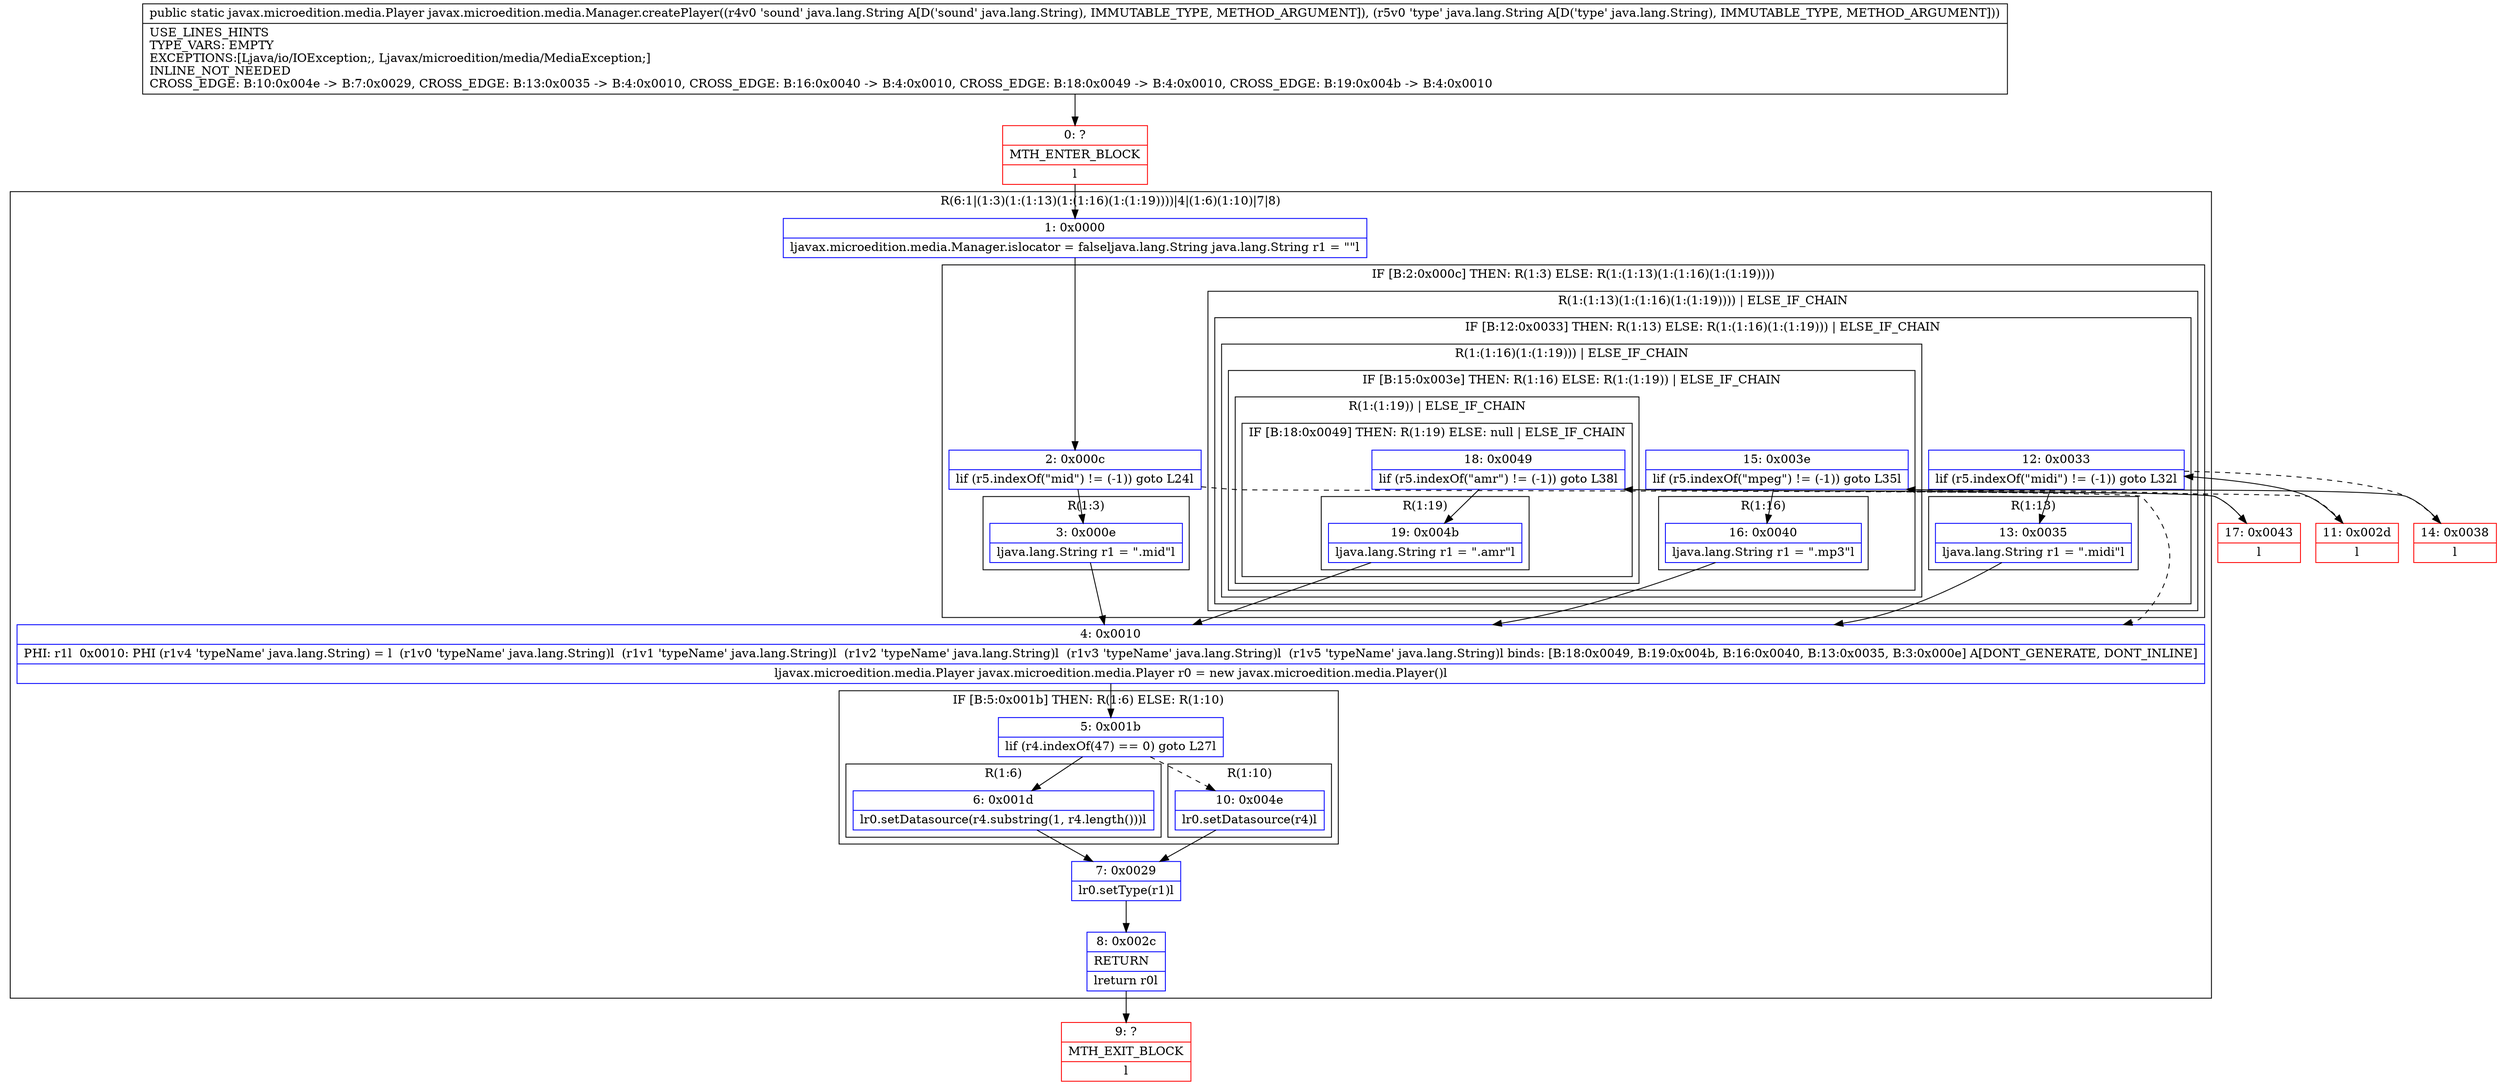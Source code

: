 digraph "CFG forjavax.microedition.media.Manager.createPlayer(Ljava\/lang\/String;Ljava\/lang\/String;)Ljavax\/microedition\/media\/Player;" {
subgraph cluster_Region_949189153 {
label = "R(6:1|(1:3)(1:(1:13)(1:(1:16)(1:(1:19))))|4|(1:6)(1:10)|7|8)";
node [shape=record,color=blue];
Node_1 [shape=record,label="{1\:\ 0x0000|ljavax.microedition.media.Manager.islocator = falseljava.lang.String java.lang.String r1 = \"\"l}"];
subgraph cluster_IfRegion_576672860 {
label = "IF [B:2:0x000c] THEN: R(1:3) ELSE: R(1:(1:13)(1:(1:16)(1:(1:19))))";
node [shape=record,color=blue];
Node_2 [shape=record,label="{2\:\ 0x000c|lif (r5.indexOf(\"mid\") != (\-1)) goto L24l}"];
subgraph cluster_Region_6555551 {
label = "R(1:3)";
node [shape=record,color=blue];
Node_3 [shape=record,label="{3\:\ 0x000e|ljava.lang.String r1 = \".mid\"l}"];
}
subgraph cluster_Region_755826679 {
label = "R(1:(1:13)(1:(1:16)(1:(1:19)))) | ELSE_IF_CHAIN\l";
node [shape=record,color=blue];
subgraph cluster_IfRegion_2127143280 {
label = "IF [B:12:0x0033] THEN: R(1:13) ELSE: R(1:(1:16)(1:(1:19))) | ELSE_IF_CHAIN\l";
node [shape=record,color=blue];
Node_12 [shape=record,label="{12\:\ 0x0033|lif (r5.indexOf(\"midi\") != (\-1)) goto L32l}"];
subgraph cluster_Region_587543468 {
label = "R(1:13)";
node [shape=record,color=blue];
Node_13 [shape=record,label="{13\:\ 0x0035|ljava.lang.String r1 = \".midi\"l}"];
}
subgraph cluster_Region_232778872 {
label = "R(1:(1:16)(1:(1:19))) | ELSE_IF_CHAIN\l";
node [shape=record,color=blue];
subgraph cluster_IfRegion_1434100779 {
label = "IF [B:15:0x003e] THEN: R(1:16) ELSE: R(1:(1:19)) | ELSE_IF_CHAIN\l";
node [shape=record,color=blue];
Node_15 [shape=record,label="{15\:\ 0x003e|lif (r5.indexOf(\"mpeg\") != (\-1)) goto L35l}"];
subgraph cluster_Region_1425574220 {
label = "R(1:16)";
node [shape=record,color=blue];
Node_16 [shape=record,label="{16\:\ 0x0040|ljava.lang.String r1 = \".mp3\"l}"];
}
subgraph cluster_Region_532879924 {
label = "R(1:(1:19)) | ELSE_IF_CHAIN\l";
node [shape=record,color=blue];
subgraph cluster_IfRegion_741538461 {
label = "IF [B:18:0x0049] THEN: R(1:19) ELSE: null | ELSE_IF_CHAIN\l";
node [shape=record,color=blue];
Node_18 [shape=record,label="{18\:\ 0x0049|lif (r5.indexOf(\"amr\") != (\-1)) goto L38l}"];
subgraph cluster_Region_1918154145 {
label = "R(1:19)";
node [shape=record,color=blue];
Node_19 [shape=record,label="{19\:\ 0x004b|ljava.lang.String r1 = \".amr\"l}"];
}
}
}
}
}
}
}
}
Node_4 [shape=record,label="{4\:\ 0x0010|PHI: r1l  0x0010: PHI (r1v4 'typeName' java.lang.String) = l  (r1v0 'typeName' java.lang.String)l  (r1v1 'typeName' java.lang.String)l  (r1v2 'typeName' java.lang.String)l  (r1v3 'typeName' java.lang.String)l  (r1v5 'typeName' java.lang.String)l binds: [B:18:0x0049, B:19:0x004b, B:16:0x0040, B:13:0x0035, B:3:0x000e] A[DONT_GENERATE, DONT_INLINE]\l|ljavax.microedition.media.Player javax.microedition.media.Player r0 = new javax.microedition.media.Player()l}"];
subgraph cluster_IfRegion_1585213263 {
label = "IF [B:5:0x001b] THEN: R(1:6) ELSE: R(1:10)";
node [shape=record,color=blue];
Node_5 [shape=record,label="{5\:\ 0x001b|lif (r4.indexOf(47) == 0) goto L27l}"];
subgraph cluster_Region_1464484751 {
label = "R(1:6)";
node [shape=record,color=blue];
Node_6 [shape=record,label="{6\:\ 0x001d|lr0.setDatasource(r4.substring(1, r4.length()))l}"];
}
subgraph cluster_Region_1197998787 {
label = "R(1:10)";
node [shape=record,color=blue];
Node_10 [shape=record,label="{10\:\ 0x004e|lr0.setDatasource(r4)l}"];
}
}
Node_7 [shape=record,label="{7\:\ 0x0029|lr0.setType(r1)l}"];
Node_8 [shape=record,label="{8\:\ 0x002c|RETURN\l|lreturn r0l}"];
}
Node_0 [shape=record,color=red,label="{0\:\ ?|MTH_ENTER_BLOCK\l|l}"];
Node_9 [shape=record,color=red,label="{9\:\ ?|MTH_EXIT_BLOCK\l|l}"];
Node_11 [shape=record,color=red,label="{11\:\ 0x002d|l}"];
Node_14 [shape=record,color=red,label="{14\:\ 0x0038|l}"];
Node_17 [shape=record,color=red,label="{17\:\ 0x0043|l}"];
MethodNode[shape=record,label="{public static javax.microedition.media.Player javax.microedition.media.Manager.createPlayer((r4v0 'sound' java.lang.String A[D('sound' java.lang.String), IMMUTABLE_TYPE, METHOD_ARGUMENT]), (r5v0 'type' java.lang.String A[D('type' java.lang.String), IMMUTABLE_TYPE, METHOD_ARGUMENT]))  | USE_LINES_HINTS\lTYPE_VARS: EMPTY\lEXCEPTIONS:[Ljava\/io\/IOException;, Ljavax\/microedition\/media\/MediaException;]\lINLINE_NOT_NEEDED\lCROSS_EDGE: B:10:0x004e \-\> B:7:0x0029, CROSS_EDGE: B:13:0x0035 \-\> B:4:0x0010, CROSS_EDGE: B:16:0x0040 \-\> B:4:0x0010, CROSS_EDGE: B:18:0x0049 \-\> B:4:0x0010, CROSS_EDGE: B:19:0x004b \-\> B:4:0x0010\l}"];
MethodNode -> Node_0;
Node_1 -> Node_2;
Node_2 -> Node_3;
Node_2 -> Node_11[style=dashed];
Node_3 -> Node_4;
Node_12 -> Node_13;
Node_12 -> Node_14[style=dashed];
Node_13 -> Node_4;
Node_15 -> Node_16;
Node_15 -> Node_17[style=dashed];
Node_16 -> Node_4;
Node_18 -> Node_4[style=dashed];
Node_18 -> Node_19;
Node_19 -> Node_4;
Node_4 -> Node_5;
Node_5 -> Node_6;
Node_5 -> Node_10[style=dashed];
Node_6 -> Node_7;
Node_10 -> Node_7;
Node_7 -> Node_8;
Node_8 -> Node_9;
Node_0 -> Node_1;
Node_11 -> Node_12;
Node_14 -> Node_15;
Node_17 -> Node_18;
}


